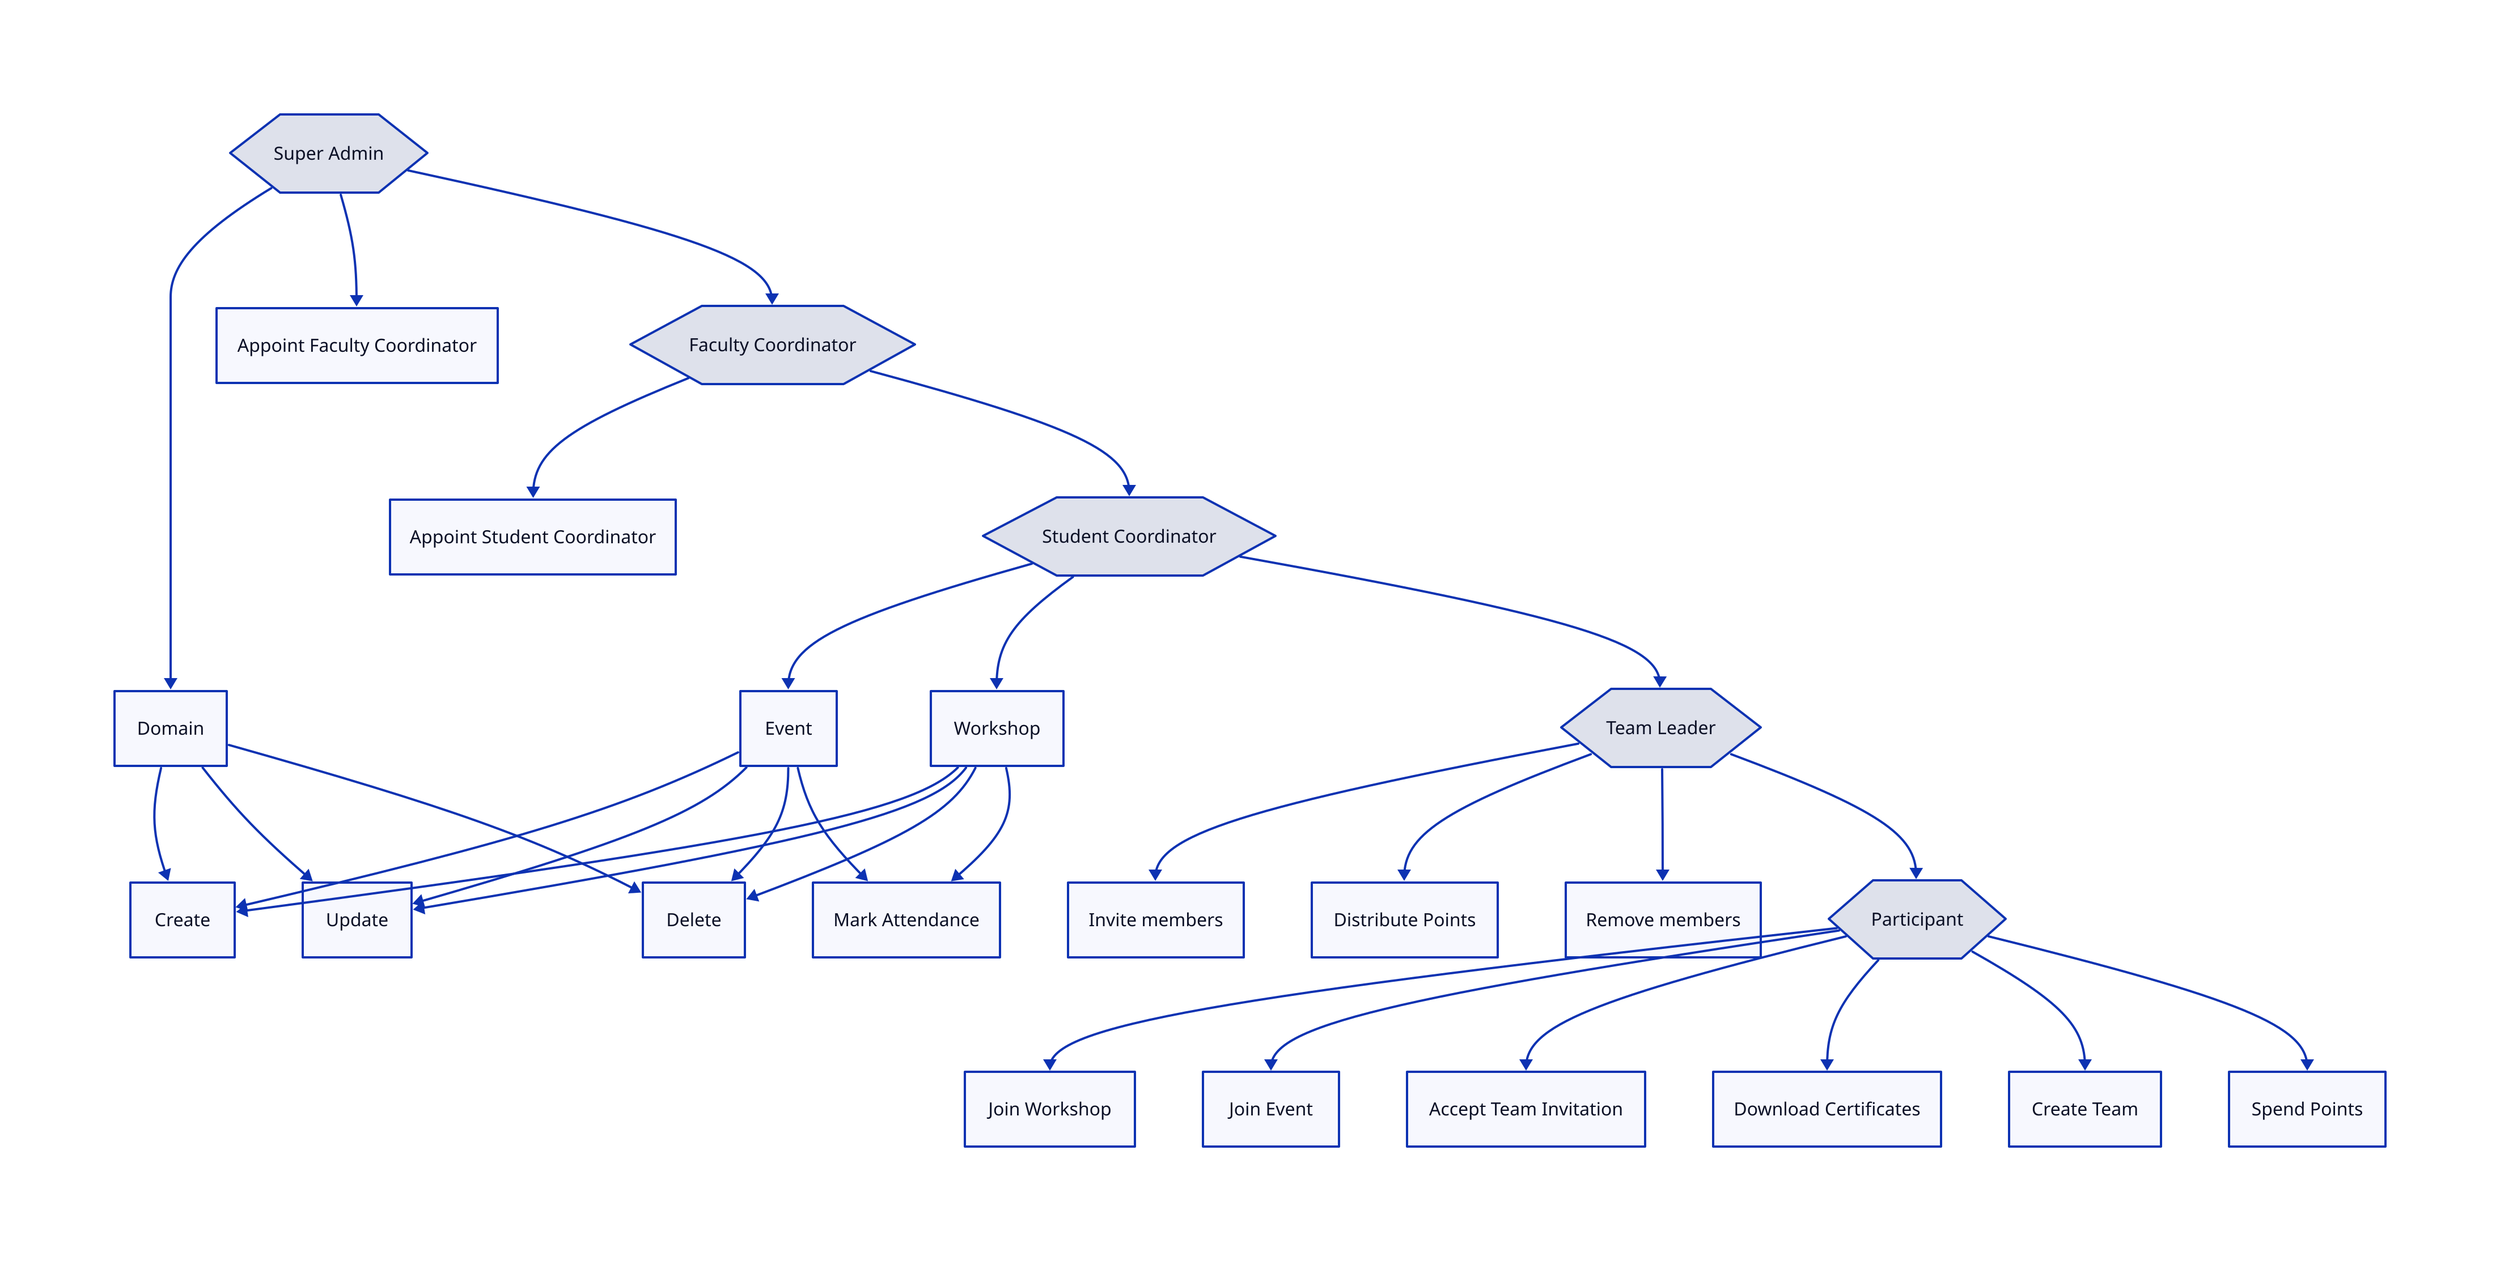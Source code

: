 Participant -> Join Workshop
Participant -> Join Event
Participant -> Accept Team Invitation
Participant -> Download Certificates
Participant -> Create Team
Participant -> Spend Points
Participant.shape: hexagon

Team Leader -> Invite members
Team Leader -> Distribute Points
Team Leader -> Remove members
Team Leader -> Participant
Team Leader.shape: hexagon

Student Coordinator -> Event
  Event -> Create
  Event -> Update
  Event -> Delete
  Event -> Mark Attendance
Student Coordinator -> Workshop
  Workshop -> Create
  Workshop -> Update
  Workshop -> Delete
  Workshop -> Mark Attendance
Student Coordinator -> Team Leader
Student Coordinator.shape: hexagon

Faculty Coordinator -> Appoint Student Coordinator
Faculty Coordinator -> Student Coordinator
Faculty Coordinator.shape: hexagon

Super Admin -> Domain
  Domain -> Create
  Domain -> Update
  Domain -> Delete
Super Admin -> Appoint Faculty Coordinator
Super Admin -> Faculty Coordinator
Super Admin.shape: hexagon
